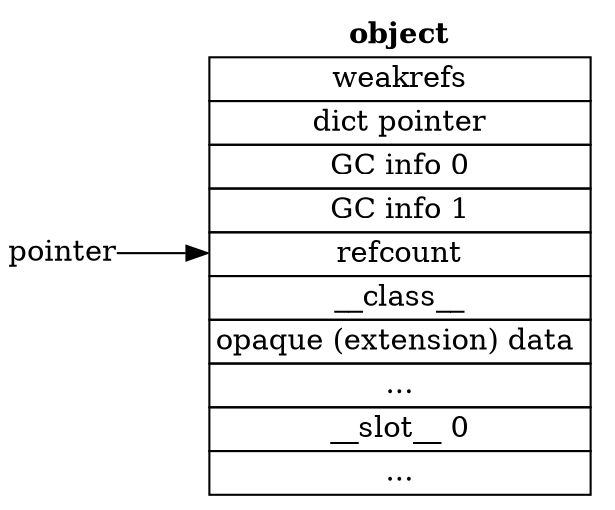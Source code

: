 digraph ideal {

    rankdir = "LR"


    object [
        shape = none
        label = <<table border="0" cellspacing="0">
                    <tr><td><b>object</b></td></tr>
                    <tr><td port="w" border="1">weakrefs</td></tr>
                    <tr><td port="dv" border="1">dict pointer</td></tr>
                    <tr><td border="1" >GC info 0</td></tr>
                    <tr><td border="1" >GC info 1</td></tr>
                    <tr><td port="r" border="1" >refcount</td></tr>
                    <tr><td port="h" border="1" >__class__</td></tr>
                    <tr><td border="1">opaque (extension) data </td></tr>
                    <tr><td border="1">...</td></tr>
                    <tr><td border="1">__slot__ 0</td></tr>
                    <tr><td border="1">...</td></tr>
                </table>>
    ]

    oop [ label = "pointer"; shape="plain"]
    oop -> object:r
}
